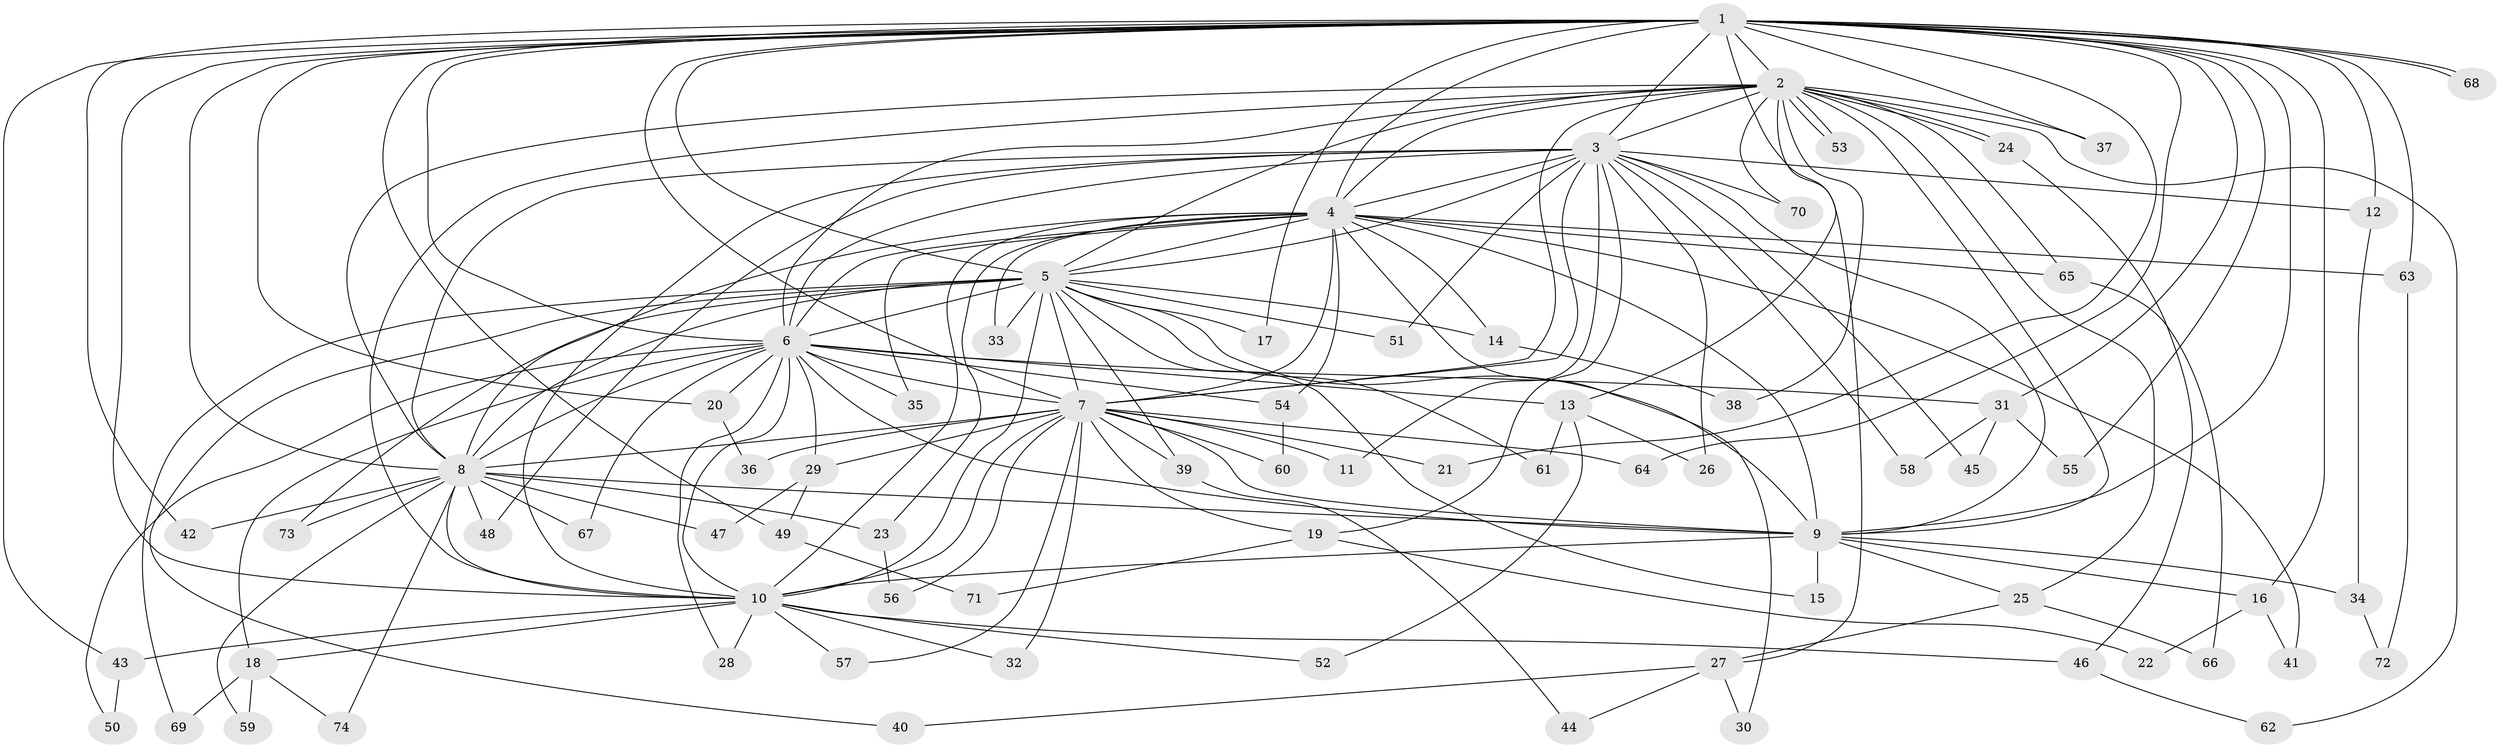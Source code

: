 // coarse degree distribution, {17: 0.043478260869565216, 13: 0.13043478260869565, 10: 0.043478260869565216, 11: 0.08695652173913043, 8: 0.043478260869565216, 7: 0.17391304347826086, 4: 0.21739130434782608, 6: 0.08695652173913043, 5: 0.08695652173913043, 2: 0.08695652173913043}
// Generated by graph-tools (version 1.1) at 2025/49/03/04/25 22:49:49]
// undirected, 74 vertices, 173 edges
graph export_dot {
  node [color=gray90,style=filled];
  1;
  2;
  3;
  4;
  5;
  6;
  7;
  8;
  9;
  10;
  11;
  12;
  13;
  14;
  15;
  16;
  17;
  18;
  19;
  20;
  21;
  22;
  23;
  24;
  25;
  26;
  27;
  28;
  29;
  30;
  31;
  32;
  33;
  34;
  35;
  36;
  37;
  38;
  39;
  40;
  41;
  42;
  43;
  44;
  45;
  46;
  47;
  48;
  49;
  50;
  51;
  52;
  53;
  54;
  55;
  56;
  57;
  58;
  59;
  60;
  61;
  62;
  63;
  64;
  65;
  66;
  67;
  68;
  69;
  70;
  71;
  72;
  73;
  74;
  1 -- 2;
  1 -- 3;
  1 -- 4;
  1 -- 5;
  1 -- 6;
  1 -- 7;
  1 -- 8;
  1 -- 9;
  1 -- 10;
  1 -- 12;
  1 -- 16;
  1 -- 17;
  1 -- 20;
  1 -- 21;
  1 -- 27;
  1 -- 31;
  1 -- 37;
  1 -- 42;
  1 -- 43;
  1 -- 49;
  1 -- 55;
  1 -- 63;
  1 -- 64;
  1 -- 68;
  1 -- 68;
  2 -- 3;
  2 -- 4;
  2 -- 5;
  2 -- 6;
  2 -- 7;
  2 -- 8;
  2 -- 9;
  2 -- 10;
  2 -- 13;
  2 -- 24;
  2 -- 24;
  2 -- 25;
  2 -- 37;
  2 -- 38;
  2 -- 53;
  2 -- 53;
  2 -- 62;
  2 -- 65;
  2 -- 70;
  3 -- 4;
  3 -- 5;
  3 -- 6;
  3 -- 7;
  3 -- 8;
  3 -- 9;
  3 -- 10;
  3 -- 11;
  3 -- 12;
  3 -- 19;
  3 -- 26;
  3 -- 45;
  3 -- 48;
  3 -- 51;
  3 -- 58;
  3 -- 70;
  4 -- 5;
  4 -- 6;
  4 -- 7;
  4 -- 8;
  4 -- 9;
  4 -- 10;
  4 -- 14;
  4 -- 23;
  4 -- 30;
  4 -- 33;
  4 -- 35;
  4 -- 41;
  4 -- 54;
  4 -- 63;
  4 -- 65;
  5 -- 6;
  5 -- 7;
  5 -- 8;
  5 -- 9;
  5 -- 10;
  5 -- 14;
  5 -- 15;
  5 -- 17;
  5 -- 33;
  5 -- 39;
  5 -- 40;
  5 -- 51;
  5 -- 61;
  5 -- 69;
  5 -- 73;
  6 -- 7;
  6 -- 8;
  6 -- 9;
  6 -- 10;
  6 -- 13;
  6 -- 18;
  6 -- 20;
  6 -- 28;
  6 -- 29;
  6 -- 31;
  6 -- 35;
  6 -- 50;
  6 -- 54;
  6 -- 67;
  7 -- 8;
  7 -- 9;
  7 -- 10;
  7 -- 11;
  7 -- 19;
  7 -- 21;
  7 -- 29;
  7 -- 32;
  7 -- 36;
  7 -- 39;
  7 -- 56;
  7 -- 57;
  7 -- 60;
  7 -- 64;
  8 -- 9;
  8 -- 10;
  8 -- 23;
  8 -- 42;
  8 -- 47;
  8 -- 48;
  8 -- 59;
  8 -- 67;
  8 -- 73;
  8 -- 74;
  9 -- 10;
  9 -- 15;
  9 -- 16;
  9 -- 25;
  9 -- 34;
  10 -- 18;
  10 -- 28;
  10 -- 32;
  10 -- 43;
  10 -- 46;
  10 -- 52;
  10 -- 57;
  12 -- 34;
  13 -- 26;
  13 -- 52;
  13 -- 61;
  14 -- 38;
  16 -- 22;
  16 -- 41;
  18 -- 59;
  18 -- 69;
  18 -- 74;
  19 -- 22;
  19 -- 71;
  20 -- 36;
  23 -- 56;
  24 -- 46;
  25 -- 27;
  25 -- 66;
  27 -- 30;
  27 -- 40;
  27 -- 44;
  29 -- 47;
  29 -- 49;
  31 -- 45;
  31 -- 55;
  31 -- 58;
  34 -- 72;
  39 -- 44;
  43 -- 50;
  46 -- 62;
  49 -- 71;
  54 -- 60;
  63 -- 72;
  65 -- 66;
}
